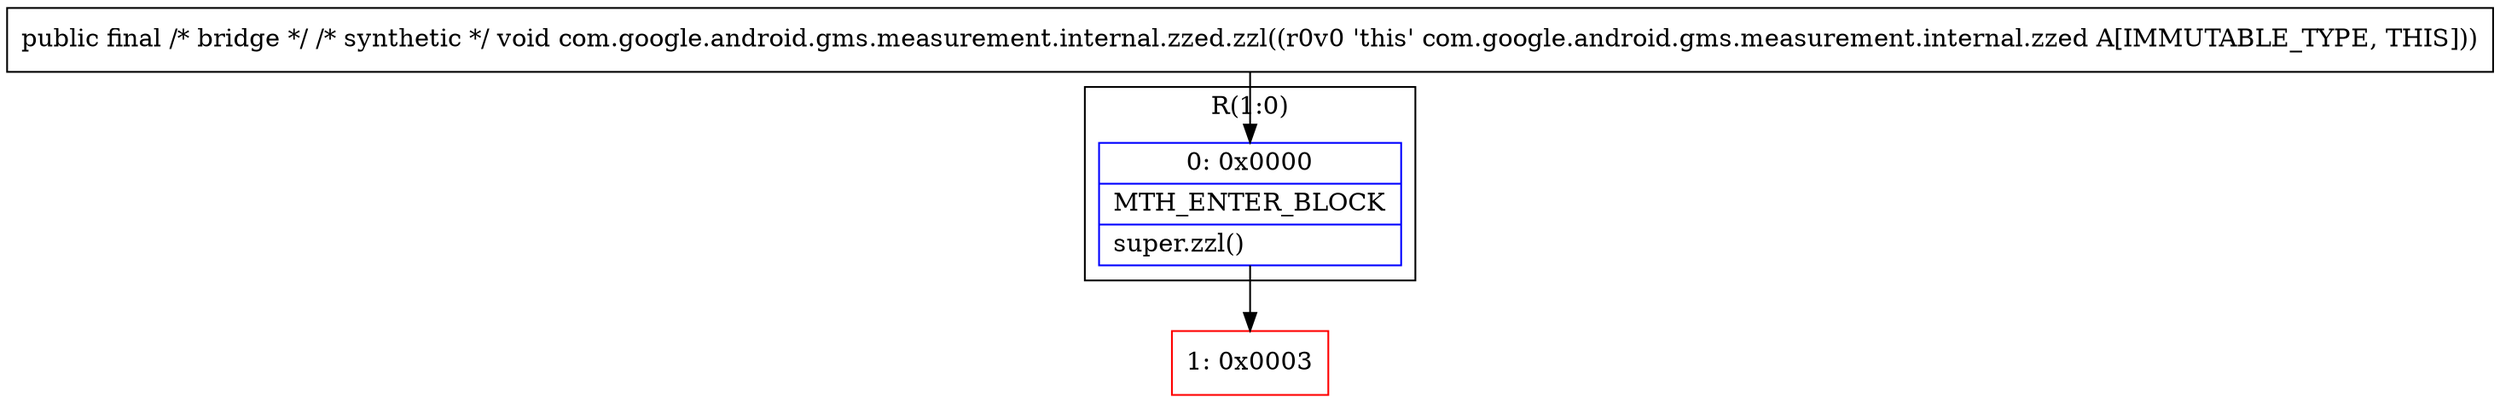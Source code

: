 digraph "CFG forcom.google.android.gms.measurement.internal.zzed.zzl()V" {
subgraph cluster_Region_367782430 {
label = "R(1:0)";
node [shape=record,color=blue];
Node_0 [shape=record,label="{0\:\ 0x0000|MTH_ENTER_BLOCK\l|super.zzl()\l}"];
}
Node_1 [shape=record,color=red,label="{1\:\ 0x0003}"];
MethodNode[shape=record,label="{public final \/* bridge *\/ \/* synthetic *\/ void com.google.android.gms.measurement.internal.zzed.zzl((r0v0 'this' com.google.android.gms.measurement.internal.zzed A[IMMUTABLE_TYPE, THIS])) }"];
MethodNode -> Node_0;
Node_0 -> Node_1;
}

